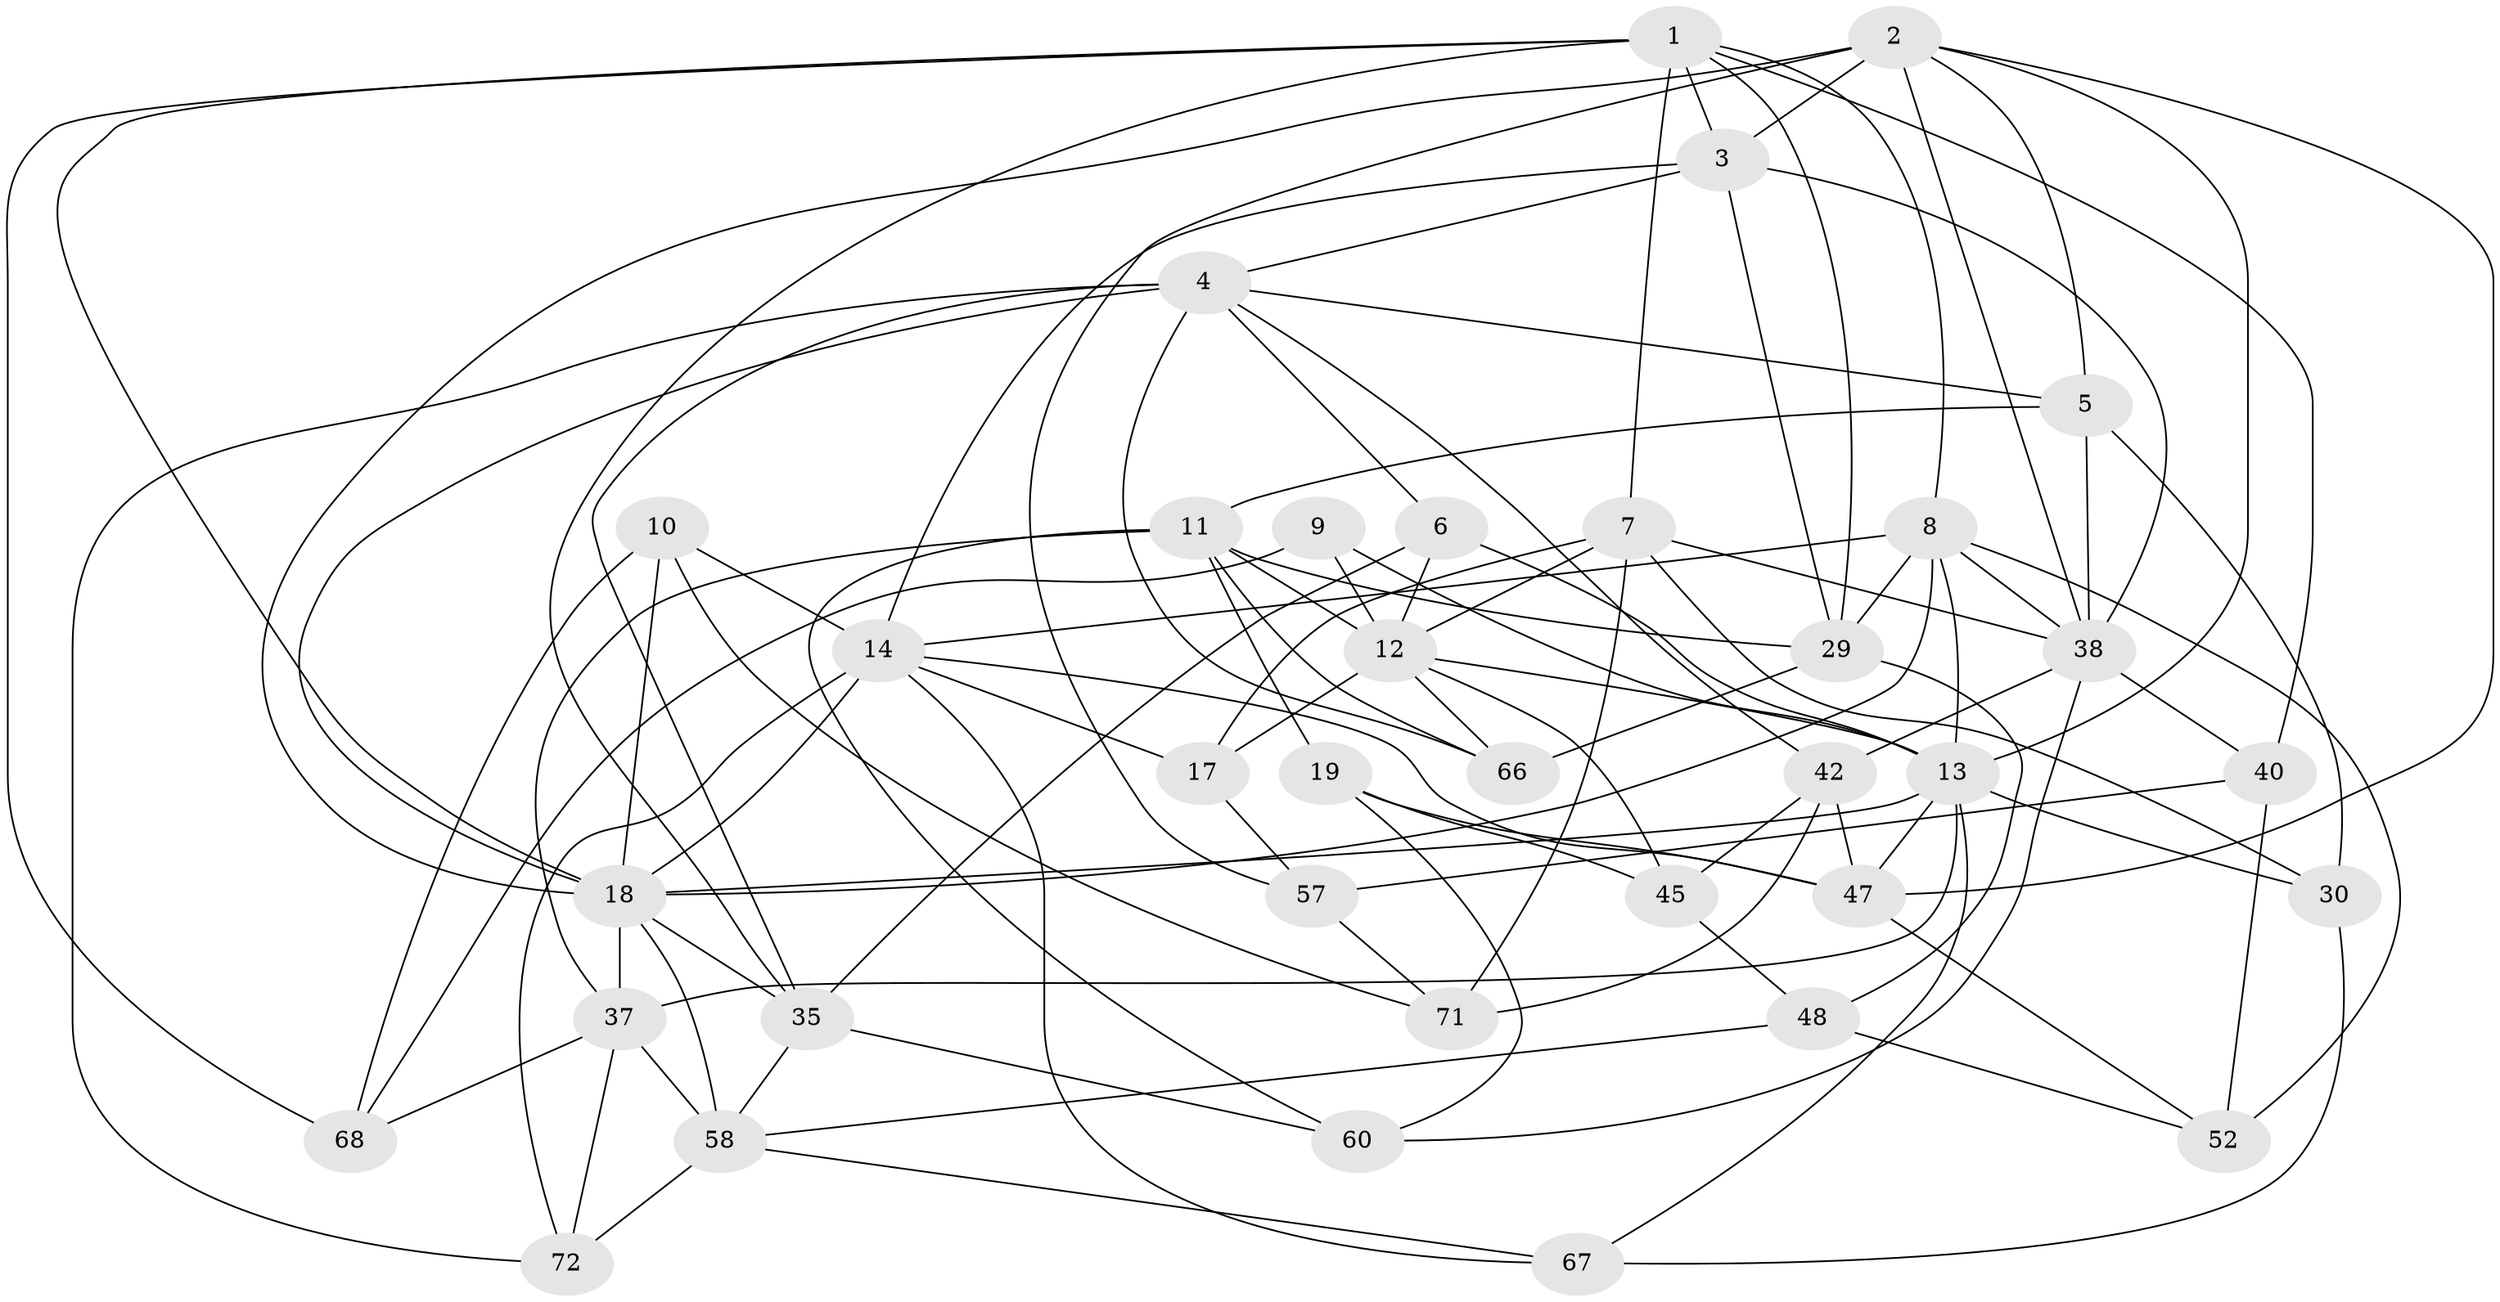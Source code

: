 // original degree distribution, {4: 1.0}
// Generated by graph-tools (version 1.1) at 2025/16/03/09/25 04:16:40]
// undirected, 36 vertices, 100 edges
graph export_dot {
graph [start="1"]
  node [color=gray90,style=filled];
  1 [super="+31"];
  2 [super="+21"];
  3 [super="+27"];
  4 [super="+24"];
  5 [super="+22"];
  6;
  7 [super="+56"];
  8 [super="+26+65"];
  9;
  10;
  11 [super="+36"];
  12 [super="+43+16"];
  13 [super="+34+55+15"];
  14 [super="+25"];
  17;
  18 [super="+64+20"];
  19;
  29 [super="+33"];
  30 [super="+32"];
  35 [super="+53"];
  37 [super="+41"];
  38 [super="+49+54"];
  40;
  42 [super="+70"];
  45;
  47 [super="+59"];
  48;
  52;
  57;
  58 [super="+69"];
  60;
  66;
  67;
  68;
  71;
  72;
  1 -- 68;
  1 -- 3;
  1 -- 35;
  1 -- 7;
  1 -- 40;
  1 -- 29;
  1 -- 8;
  1 -- 18;
  2 -- 47;
  2 -- 18 [weight=2];
  2 -- 3;
  2 -- 57;
  2 -- 13;
  2 -- 38;
  2 -- 5;
  3 -- 29;
  3 -- 4;
  3 -- 38;
  3 -- 14;
  4 -- 66;
  4 -- 5;
  4 -- 6;
  4 -- 72;
  4 -- 42;
  4 -- 35;
  4 -- 18;
  5 -- 30 [weight=2];
  5 -- 38;
  5 -- 11;
  6 -- 35;
  6 -- 13;
  6 -- 12;
  7 -- 17;
  7 -- 38;
  7 -- 71;
  7 -- 12;
  7 -- 30;
  8 -- 18;
  8 -- 52;
  8 -- 29;
  8 -- 13;
  8 -- 38 [weight=2];
  8 -- 14;
  9 -- 68;
  9 -- 13;
  9 -- 12 [weight=2];
  10 -- 68;
  10 -- 14;
  10 -- 71;
  10 -- 18;
  11 -- 37;
  11 -- 66;
  11 -- 19;
  11 -- 12 [weight=2];
  11 -- 29;
  11 -- 60;
  12 -- 66;
  12 -- 45;
  12 -- 13;
  12 -- 17;
  13 -- 47;
  13 -- 67;
  13 -- 18 [weight=2];
  13 -- 37;
  13 -- 30 [weight=2];
  14 -- 67;
  14 -- 17;
  14 -- 72;
  14 -- 47;
  14 -- 18;
  17 -- 57;
  18 -- 37;
  18 -- 35;
  18 -- 58;
  19 -- 60;
  19 -- 47;
  19 -- 45;
  29 -- 66;
  29 -- 48;
  30 -- 67;
  35 -- 58;
  35 -- 60;
  37 -- 68;
  37 -- 72;
  37 -- 58;
  38 -- 40;
  38 -- 42 [weight=2];
  38 -- 60;
  40 -- 57;
  40 -- 52;
  42 -- 47;
  42 -- 71;
  42 -- 45;
  45 -- 48;
  47 -- 52;
  48 -- 52;
  48 -- 58;
  57 -- 71;
  58 -- 72;
  58 -- 67;
}
